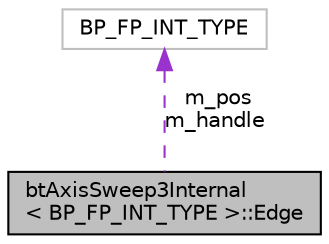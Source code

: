digraph "btAxisSweep3Internal&lt; BP_FP_INT_TYPE &gt;::Edge"
{
  edge [fontname="Helvetica",fontsize="10",labelfontname="Helvetica",labelfontsize="10"];
  node [fontname="Helvetica",fontsize="10",shape=record];
  Node1 [label="btAxisSweep3Internal\l\< BP_FP_INT_TYPE \>::Edge",height=0.2,width=0.4,color="black", fillcolor="grey75", style="filled", fontcolor="black"];
  Node2 -> Node1 [dir="back",color="darkorchid3",fontsize="10",style="dashed",label=" m_pos\nm_handle" ,fontname="Helvetica"];
  Node2 [label="BP_FP_INT_TYPE",height=0.2,width=0.4,color="grey75", fillcolor="white", style="filled"];
}
